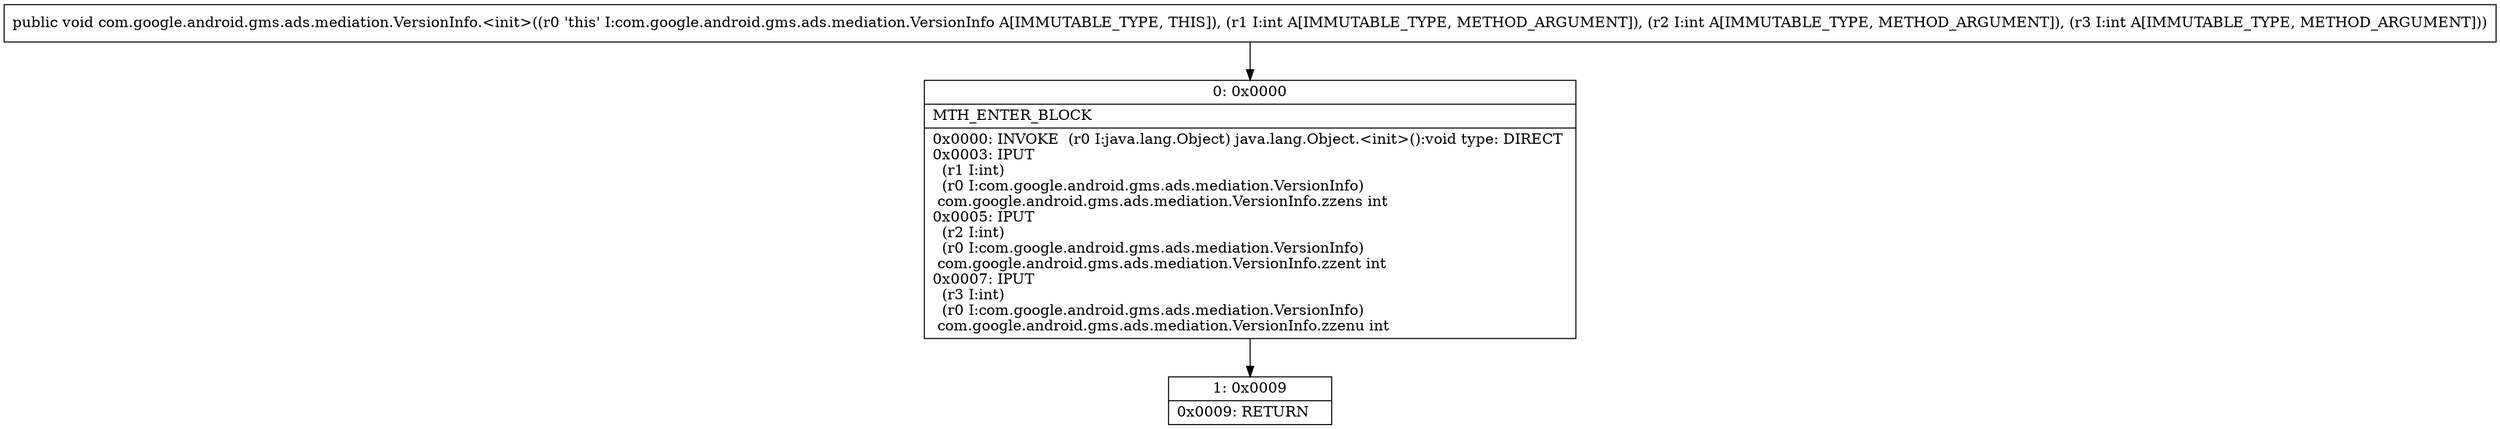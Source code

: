 digraph "CFG forcom.google.android.gms.ads.mediation.VersionInfo.\<init\>(III)V" {
Node_0 [shape=record,label="{0\:\ 0x0000|MTH_ENTER_BLOCK\l|0x0000: INVOKE  (r0 I:java.lang.Object) java.lang.Object.\<init\>():void type: DIRECT \l0x0003: IPUT  \l  (r1 I:int)\l  (r0 I:com.google.android.gms.ads.mediation.VersionInfo)\l com.google.android.gms.ads.mediation.VersionInfo.zzens int \l0x0005: IPUT  \l  (r2 I:int)\l  (r0 I:com.google.android.gms.ads.mediation.VersionInfo)\l com.google.android.gms.ads.mediation.VersionInfo.zzent int \l0x0007: IPUT  \l  (r3 I:int)\l  (r0 I:com.google.android.gms.ads.mediation.VersionInfo)\l com.google.android.gms.ads.mediation.VersionInfo.zzenu int \l}"];
Node_1 [shape=record,label="{1\:\ 0x0009|0x0009: RETURN   \l}"];
MethodNode[shape=record,label="{public void com.google.android.gms.ads.mediation.VersionInfo.\<init\>((r0 'this' I:com.google.android.gms.ads.mediation.VersionInfo A[IMMUTABLE_TYPE, THIS]), (r1 I:int A[IMMUTABLE_TYPE, METHOD_ARGUMENT]), (r2 I:int A[IMMUTABLE_TYPE, METHOD_ARGUMENT]), (r3 I:int A[IMMUTABLE_TYPE, METHOD_ARGUMENT])) }"];
MethodNode -> Node_0;
Node_0 -> Node_1;
}

